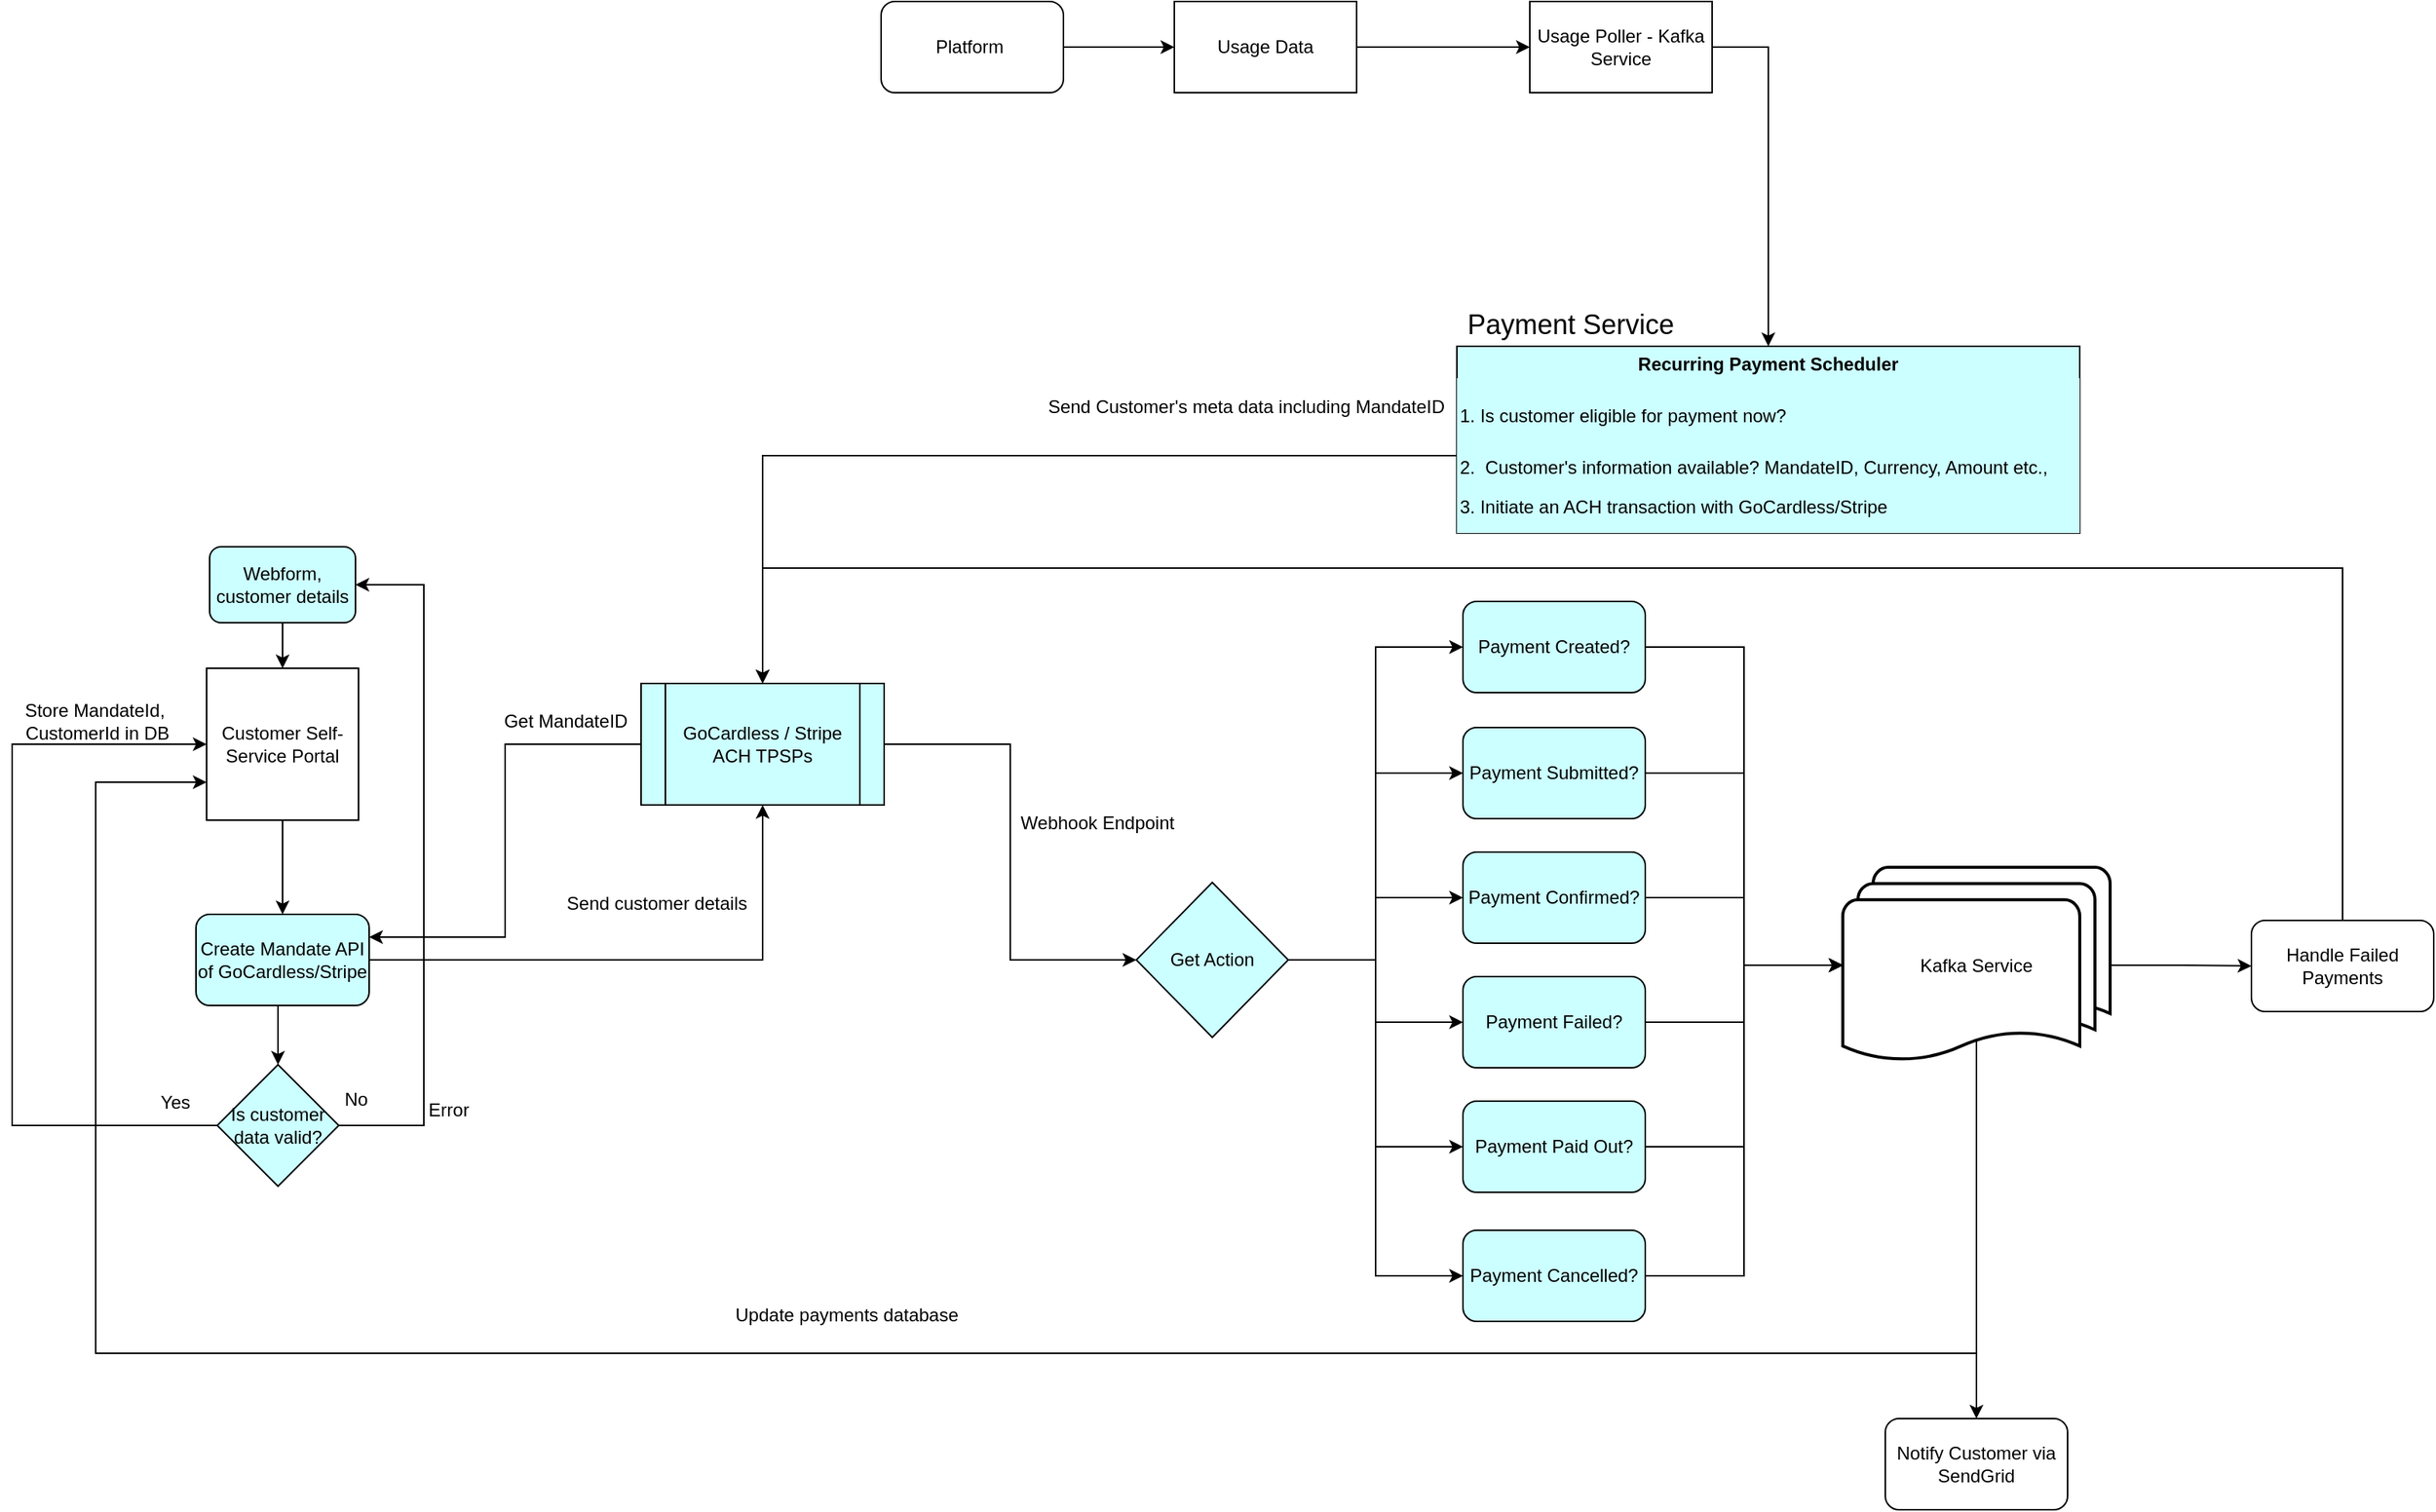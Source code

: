 <mxfile version="24.5.1" type="github">
  <diagram id="C5RBs43oDa-KdzZeNtuy" name="Page-1">
    <mxGraphModel dx="1714" dy="1546" grid="0" gridSize="10" guides="0" tooltips="1" connect="1" arrows="1" fold="1" page="0" pageScale="1" pageWidth="827" pageHeight="1169" math="0" shadow="0">
      <root>
        <mxCell id="WIyWlLk6GJQsqaUBKTNV-0" />
        <mxCell id="WIyWlLk6GJQsqaUBKTNV-1" parent="WIyWlLk6GJQsqaUBKTNV-0" />
        <mxCell id="0322WF2BFSAdIJVe4F3n-68" style="edgeStyle=orthogonalEdgeStyle;rounded=0;orthogonalLoop=1;jettySize=auto;html=1;exitX=0.5;exitY=1;exitDx=0;exitDy=0;entryX=0.5;entryY=0;entryDx=0;entryDy=0;" edge="1" parent="WIyWlLk6GJQsqaUBKTNV-1" source="0322WF2BFSAdIJVe4F3n-0" target="0322WF2BFSAdIJVe4F3n-4">
          <mxGeometry relative="1" as="geometry" />
        </mxCell>
        <mxCell id="0322WF2BFSAdIJVe4F3n-0" value="Customer Self-Service Portal" style="whiteSpace=wrap;html=1;aspect=fixed;" vertex="1" parent="WIyWlLk6GJQsqaUBKTNV-1">
          <mxGeometry x="364" y="290" width="100" height="100" as="geometry" />
        </mxCell>
        <mxCell id="0322WF2BFSAdIJVe4F3n-3" style="edgeStyle=orthogonalEdgeStyle;rounded=0;orthogonalLoop=1;jettySize=auto;html=1;exitX=0.5;exitY=1;exitDx=0;exitDy=0;entryX=0.5;entryY=0;entryDx=0;entryDy=0;" edge="1" parent="WIyWlLk6GJQsqaUBKTNV-1" source="0322WF2BFSAdIJVe4F3n-2" target="0322WF2BFSAdIJVe4F3n-0">
          <mxGeometry relative="1" as="geometry" />
        </mxCell>
        <mxCell id="0322WF2BFSAdIJVe4F3n-2" value="Webform, customer details" style="rounded=1;whiteSpace=wrap;html=1;fillColor=#CCFFFF;" vertex="1" parent="WIyWlLk6GJQsqaUBKTNV-1">
          <mxGeometry x="366" y="210" width="96" height="50" as="geometry" />
        </mxCell>
        <mxCell id="0322WF2BFSAdIJVe4F3n-12" style="edgeStyle=orthogonalEdgeStyle;rounded=0;orthogonalLoop=1;jettySize=auto;html=1;exitX=1;exitY=0.5;exitDx=0;exitDy=0;entryX=0.5;entryY=1;entryDx=0;entryDy=0;" edge="1" parent="WIyWlLk6GJQsqaUBKTNV-1" source="0322WF2BFSAdIJVe4F3n-4" target="0322WF2BFSAdIJVe4F3n-11">
          <mxGeometry relative="1" as="geometry" />
        </mxCell>
        <mxCell id="0322WF2BFSAdIJVe4F3n-64" style="edgeStyle=orthogonalEdgeStyle;rounded=0;orthogonalLoop=1;jettySize=auto;html=1;exitX=0.5;exitY=1;exitDx=0;exitDy=0;entryX=0.5;entryY=0;entryDx=0;entryDy=0;" edge="1" parent="WIyWlLk6GJQsqaUBKTNV-1" source="0322WF2BFSAdIJVe4F3n-4" target="0322WF2BFSAdIJVe4F3n-65">
          <mxGeometry relative="1" as="geometry">
            <mxPoint x="410.684" y="549.684" as="targetPoint" />
          </mxGeometry>
        </mxCell>
        <mxCell id="0322WF2BFSAdIJVe4F3n-4" value="Create Mandate API of GoCardless/Stripe" style="rounded=1;whiteSpace=wrap;html=1;fillColor=#CCFFFF;" vertex="1" parent="WIyWlLk6GJQsqaUBKTNV-1">
          <mxGeometry x="357" y="452" width="114" height="60" as="geometry" />
        </mxCell>
        <mxCell id="0322WF2BFSAdIJVe4F3n-7" value="Store MandateId,&lt;div&gt;&amp;nbsp;CustomerId in DB&lt;/div&gt;" style="text;html=1;align=center;verticalAlign=middle;resizable=0;points=[];autosize=1;strokeColor=none;fillColor=none;" vertex="1" parent="WIyWlLk6GJQsqaUBKTNV-1">
          <mxGeometry x="230" y="305" width="120" height="40" as="geometry" />
        </mxCell>
        <mxCell id="0322WF2BFSAdIJVe4F3n-8" value="Recurring Payment Scheduler" style="swimlane;whiteSpace=wrap;html=1;fillColor=#CCFFFF;" vertex="1" parent="WIyWlLk6GJQsqaUBKTNV-1">
          <mxGeometry x="1187" y="78" width="410" height="123" as="geometry">
            <mxRectangle x="650" y="280" width="200" height="30" as="alternateBounds" />
          </mxGeometry>
        </mxCell>
        <mxCell id="0322WF2BFSAdIJVe4F3n-10" value="&lt;h1 style=&quot;margin-top: 0px;&quot;&gt;&lt;span style=&quot;background-color: initial; font-size: 12px; font-weight: normal;&quot;&gt;1. Is customer eligible for payment now?&lt;/span&gt;&lt;br&gt;&lt;/h1&gt;&lt;p&gt;&lt;span style=&quot;background-color: initial;&quot;&gt;2.&amp;nbsp; Customer&#39;s information available? MandateID, Currency, Amount etc.,&lt;/span&gt;&lt;/p&gt;&lt;p&gt;&lt;span style=&quot;background-color: initial;&quot;&gt;3. Initiate an ACH transaction with GoCardless/Stripe&lt;/span&gt;&lt;/p&gt;&lt;div&gt;&lt;br style=&quot;text-align: center; text-wrap: nowrap;&quot;&gt;&lt;/div&gt;" style="text;html=1;whiteSpace=wrap;overflow=hidden;rounded=0;fillColor=#CCFFFF;" vertex="1" parent="0322WF2BFSAdIJVe4F3n-8">
          <mxGeometry y="21" width="410" height="102" as="geometry" />
        </mxCell>
        <mxCell id="0322WF2BFSAdIJVe4F3n-33" style="edgeStyle=orthogonalEdgeStyle;rounded=0;orthogonalLoop=1;jettySize=auto;html=1;exitX=1;exitY=0.5;exitDx=0;exitDy=0;entryX=0;entryY=0.5;entryDx=0;entryDy=0;" edge="1" parent="WIyWlLk6GJQsqaUBKTNV-1" source="0322WF2BFSAdIJVe4F3n-11" target="0322WF2BFSAdIJVe4F3n-34">
          <mxGeometry relative="1" as="geometry">
            <mxPoint x="926.8" y="331.6" as="targetPoint" />
          </mxGeometry>
        </mxCell>
        <mxCell id="0322WF2BFSAdIJVe4F3n-62" style="edgeStyle=orthogonalEdgeStyle;rounded=0;orthogonalLoop=1;jettySize=auto;html=1;exitX=0;exitY=0.5;exitDx=0;exitDy=0;entryX=1;entryY=0.25;entryDx=0;entryDy=0;" edge="1" parent="WIyWlLk6GJQsqaUBKTNV-1" source="0322WF2BFSAdIJVe4F3n-11" target="0322WF2BFSAdIJVe4F3n-4">
          <mxGeometry relative="1" as="geometry" />
        </mxCell>
        <mxCell id="0322WF2BFSAdIJVe4F3n-11" value="GoCardless / Stripe&lt;div&gt;ACH TPSPs&lt;/div&gt;" style="shape=process;whiteSpace=wrap;html=1;backgroundOutline=1;fillColor=#CCFFFF;" vertex="1" parent="WIyWlLk6GJQsqaUBKTNV-1">
          <mxGeometry x="650" y="300" width="160" height="80" as="geometry" />
        </mxCell>
        <mxCell id="0322WF2BFSAdIJVe4F3n-13" value="Send customer details" style="text;html=1;align=center;verticalAlign=middle;resizable=0;points=[];autosize=1;strokeColor=none;fillColor=none;" vertex="1" parent="WIyWlLk6GJQsqaUBKTNV-1">
          <mxGeometry x="590" y="430" width="140" height="30" as="geometry" />
        </mxCell>
        <mxCell id="0322WF2BFSAdIJVe4F3n-15" value="Get MandateID" style="text;html=1;align=center;verticalAlign=middle;resizable=0;points=[];autosize=1;strokeColor=none;fillColor=none;" vertex="1" parent="WIyWlLk6GJQsqaUBKTNV-1">
          <mxGeometry x="550" y="310" width="100" height="30" as="geometry" />
        </mxCell>
        <mxCell id="0322WF2BFSAdIJVe4F3n-20" value="&lt;font style=&quot;font-size: 18px;&quot;&gt;Payment Service&lt;/font&gt;" style="text;html=1;align=center;verticalAlign=middle;whiteSpace=wrap;rounded=0;" vertex="1" parent="WIyWlLk6GJQsqaUBKTNV-1">
          <mxGeometry x="1190" y="49" width="144" height="30" as="geometry" />
        </mxCell>
        <mxCell id="0322WF2BFSAdIJVe4F3n-23" style="edgeStyle=orthogonalEdgeStyle;rounded=0;orthogonalLoop=1;jettySize=auto;html=1;exitX=1;exitY=0.5;exitDx=0;exitDy=0;entryX=0;entryY=0.5;entryDx=0;entryDy=0;" edge="1" parent="WIyWlLk6GJQsqaUBKTNV-1" source="0322WF2BFSAdIJVe4F3n-21" target="0322WF2BFSAdIJVe4F3n-22">
          <mxGeometry relative="1" as="geometry" />
        </mxCell>
        <mxCell id="0322WF2BFSAdIJVe4F3n-21" value="Platform&amp;nbsp;" style="rounded=1;whiteSpace=wrap;html=1;" vertex="1" parent="WIyWlLk6GJQsqaUBKTNV-1">
          <mxGeometry x="808" y="-149" width="120" height="60" as="geometry" />
        </mxCell>
        <mxCell id="0322WF2BFSAdIJVe4F3n-24" style="edgeStyle=orthogonalEdgeStyle;rounded=0;orthogonalLoop=1;jettySize=auto;html=1;exitX=1;exitY=0.5;exitDx=0;exitDy=0;" edge="1" parent="WIyWlLk6GJQsqaUBKTNV-1" source="0322WF2BFSAdIJVe4F3n-25" target="0322WF2BFSAdIJVe4F3n-8">
          <mxGeometry relative="1" as="geometry">
            <mxPoint x="1380" y="77" as="targetPoint" />
          </mxGeometry>
        </mxCell>
        <mxCell id="0322WF2BFSAdIJVe4F3n-22" value="Usage Data" style="rounded=0;whiteSpace=wrap;html=1;" vertex="1" parent="WIyWlLk6GJQsqaUBKTNV-1">
          <mxGeometry x="1001" y="-149" width="120" height="60" as="geometry" />
        </mxCell>
        <mxCell id="0322WF2BFSAdIJVe4F3n-26" value="" style="edgeStyle=orthogonalEdgeStyle;rounded=0;orthogonalLoop=1;jettySize=auto;html=1;exitX=1;exitY=0.5;exitDx=0;exitDy=0;" edge="1" parent="WIyWlLk6GJQsqaUBKTNV-1" source="0322WF2BFSAdIJVe4F3n-22" target="0322WF2BFSAdIJVe4F3n-25">
          <mxGeometry relative="1" as="geometry">
            <mxPoint x="1121" y="-119" as="sourcePoint" />
            <mxPoint x="1458" y="119" as="targetPoint" />
          </mxGeometry>
        </mxCell>
        <mxCell id="0322WF2BFSAdIJVe4F3n-25" value="Usage Poller - Kafka Service" style="rounded=0;whiteSpace=wrap;html=1;" vertex="1" parent="WIyWlLk6GJQsqaUBKTNV-1">
          <mxGeometry x="1235" y="-149" width="120" height="60" as="geometry" />
        </mxCell>
        <mxCell id="0322WF2BFSAdIJVe4F3n-28" style="edgeStyle=orthogonalEdgeStyle;rounded=0;orthogonalLoop=1;jettySize=auto;html=1;exitX=0;exitY=0.5;exitDx=0;exitDy=0;entryX=0.5;entryY=0;entryDx=0;entryDy=0;" edge="1" parent="WIyWlLk6GJQsqaUBKTNV-1" source="0322WF2BFSAdIJVe4F3n-10" target="0322WF2BFSAdIJVe4F3n-11">
          <mxGeometry relative="1" as="geometry" />
        </mxCell>
        <mxCell id="0322WF2BFSAdIJVe4F3n-29" value="Send Customer&#39;s meta data including MandateID" style="text;html=1;align=center;verticalAlign=middle;resizable=0;points=[];autosize=1;strokeColor=none;fillColor=none;" vertex="1" parent="WIyWlLk6GJQsqaUBKTNV-1">
          <mxGeometry x="908" y="105" width="279" height="26" as="geometry" />
        </mxCell>
        <mxCell id="0322WF2BFSAdIJVe4F3n-31" value="Payment Created?" style="rounded=1;whiteSpace=wrap;html=1;fillColor=#CCFFFF;" vertex="1" parent="WIyWlLk6GJQsqaUBKTNV-1">
          <mxGeometry x="1191" y="246" width="120" height="60" as="geometry" />
        </mxCell>
        <mxCell id="0322WF2BFSAdIJVe4F3n-32" value="Payment Submitted?" style="rounded=1;whiteSpace=wrap;html=1;fillColor=#CCFFFF;" vertex="1" parent="WIyWlLk6GJQsqaUBKTNV-1">
          <mxGeometry x="1191" y="329" width="120" height="60" as="geometry" />
        </mxCell>
        <mxCell id="0322WF2BFSAdIJVe4F3n-36" style="edgeStyle=orthogonalEdgeStyle;rounded=0;orthogonalLoop=1;jettySize=auto;html=1;exitX=1;exitY=0.5;exitDx=0;exitDy=0;entryX=0;entryY=0.5;entryDx=0;entryDy=0;" edge="1" parent="WIyWlLk6GJQsqaUBKTNV-1" source="0322WF2BFSAdIJVe4F3n-34" target="0322WF2BFSAdIJVe4F3n-31">
          <mxGeometry relative="1" as="geometry" />
        </mxCell>
        <mxCell id="0322WF2BFSAdIJVe4F3n-37" style="edgeStyle=orthogonalEdgeStyle;rounded=0;orthogonalLoop=1;jettySize=auto;html=1;exitX=1;exitY=0.5;exitDx=0;exitDy=0;entryX=0;entryY=0.5;entryDx=0;entryDy=0;" edge="1" parent="WIyWlLk6GJQsqaUBKTNV-1" source="0322WF2BFSAdIJVe4F3n-34" target="0322WF2BFSAdIJVe4F3n-32">
          <mxGeometry relative="1" as="geometry" />
        </mxCell>
        <mxCell id="0322WF2BFSAdIJVe4F3n-42" style="edgeStyle=orthogonalEdgeStyle;rounded=0;orthogonalLoop=1;jettySize=auto;html=1;exitX=1;exitY=0.5;exitDx=0;exitDy=0;entryX=0;entryY=0.5;entryDx=0;entryDy=0;" edge="1" parent="WIyWlLk6GJQsqaUBKTNV-1" source="0322WF2BFSAdIJVe4F3n-34" target="0322WF2BFSAdIJVe4F3n-38">
          <mxGeometry relative="1" as="geometry" />
        </mxCell>
        <mxCell id="0322WF2BFSAdIJVe4F3n-43" style="edgeStyle=orthogonalEdgeStyle;rounded=0;orthogonalLoop=1;jettySize=auto;html=1;exitX=1;exitY=0.5;exitDx=0;exitDy=0;entryX=0;entryY=0.5;entryDx=0;entryDy=0;" edge="1" parent="WIyWlLk6GJQsqaUBKTNV-1" source="0322WF2BFSAdIJVe4F3n-34" target="0322WF2BFSAdIJVe4F3n-39">
          <mxGeometry relative="1" as="geometry" />
        </mxCell>
        <mxCell id="0322WF2BFSAdIJVe4F3n-44" style="edgeStyle=orthogonalEdgeStyle;rounded=0;orthogonalLoop=1;jettySize=auto;html=1;exitX=1;exitY=0.5;exitDx=0;exitDy=0;entryX=0;entryY=0.5;entryDx=0;entryDy=0;" edge="1" parent="WIyWlLk6GJQsqaUBKTNV-1" source="0322WF2BFSAdIJVe4F3n-34" target="0322WF2BFSAdIJVe4F3n-40">
          <mxGeometry relative="1" as="geometry" />
        </mxCell>
        <mxCell id="0322WF2BFSAdIJVe4F3n-45" style="edgeStyle=orthogonalEdgeStyle;rounded=0;orthogonalLoop=1;jettySize=auto;html=1;exitX=1;exitY=0.5;exitDx=0;exitDy=0;entryX=0;entryY=0.5;entryDx=0;entryDy=0;" edge="1" parent="WIyWlLk6GJQsqaUBKTNV-1" source="0322WF2BFSAdIJVe4F3n-34" target="0322WF2BFSAdIJVe4F3n-41">
          <mxGeometry relative="1" as="geometry" />
        </mxCell>
        <mxCell id="0322WF2BFSAdIJVe4F3n-34" value="Get Action" style="rhombus;whiteSpace=wrap;html=1;fillColor=#CCFFFF;" vertex="1" parent="WIyWlLk6GJQsqaUBKTNV-1">
          <mxGeometry x="976" y="431" width="100" height="102" as="geometry" />
        </mxCell>
        <mxCell id="0322WF2BFSAdIJVe4F3n-35" value="Webhook Endpoint" style="text;html=1;align=center;verticalAlign=middle;resizable=0;points=[];autosize=1;strokeColor=none;fillColor=none;" vertex="1" parent="WIyWlLk6GJQsqaUBKTNV-1">
          <mxGeometry x="890" y="379" width="119" height="26" as="geometry" />
        </mxCell>
        <mxCell id="0322WF2BFSAdIJVe4F3n-38" value="Payment Confirmed?" style="rounded=1;whiteSpace=wrap;html=1;fillColor=#CCFFFF;" vertex="1" parent="WIyWlLk6GJQsqaUBKTNV-1">
          <mxGeometry x="1191" y="411" width="120" height="60" as="geometry" />
        </mxCell>
        <mxCell id="0322WF2BFSAdIJVe4F3n-39" value="Payment Failed?" style="rounded=1;whiteSpace=wrap;html=1;fillColor=#CCFFFF;" vertex="1" parent="WIyWlLk6GJQsqaUBKTNV-1">
          <mxGeometry x="1191" y="493" width="120" height="60" as="geometry" />
        </mxCell>
        <mxCell id="0322WF2BFSAdIJVe4F3n-40" value="Payment Paid Out?" style="rounded=1;whiteSpace=wrap;html=1;fillColor=#CCFFFF;" vertex="1" parent="WIyWlLk6GJQsqaUBKTNV-1">
          <mxGeometry x="1191" y="575" width="120" height="60" as="geometry" />
        </mxCell>
        <mxCell id="0322WF2BFSAdIJVe4F3n-41" value="Payment Cancelled?" style="rounded=1;whiteSpace=wrap;html=1;fillColor=#CCFFFF;" vertex="1" parent="WIyWlLk6GJQsqaUBKTNV-1">
          <mxGeometry x="1191" y="660" width="120" height="60" as="geometry" />
        </mxCell>
        <mxCell id="0322WF2BFSAdIJVe4F3n-53" style="edgeStyle=orthogonalEdgeStyle;rounded=0;orthogonalLoop=1;jettySize=auto;html=1;exitX=0.5;exitY=0.88;exitDx=0;exitDy=0;exitPerimeter=0;entryX=0.5;entryY=0;entryDx=0;entryDy=0;" edge="1" parent="WIyWlLk6GJQsqaUBKTNV-1" source="0322WF2BFSAdIJVe4F3n-46" target="0322WF2BFSAdIJVe4F3n-54">
          <mxGeometry relative="1" as="geometry">
            <mxPoint x="1528.333" y="732.333" as="targetPoint" />
          </mxGeometry>
        </mxCell>
        <mxCell id="0322WF2BFSAdIJVe4F3n-55" style="edgeStyle=orthogonalEdgeStyle;rounded=0;orthogonalLoop=1;jettySize=auto;html=1;exitX=0.5;exitY=0.88;exitDx=0;exitDy=0;exitPerimeter=0;entryX=0;entryY=0.75;entryDx=0;entryDy=0;" edge="1" parent="WIyWlLk6GJQsqaUBKTNV-1" source="0322WF2BFSAdIJVe4F3n-46" target="0322WF2BFSAdIJVe4F3n-0">
          <mxGeometry relative="1" as="geometry">
            <Array as="points">
              <mxPoint x="1529" y="741" />
              <mxPoint x="291" y="741" />
              <mxPoint x="291" y="365" />
            </Array>
          </mxGeometry>
        </mxCell>
        <mxCell id="0322WF2BFSAdIJVe4F3n-57" style="edgeStyle=orthogonalEdgeStyle;rounded=0;orthogonalLoop=1;jettySize=auto;html=1;exitX=1;exitY=0.5;exitDx=0;exitDy=0;exitPerimeter=0;entryX=0;entryY=0.5;entryDx=0;entryDy=0;" edge="1" parent="WIyWlLk6GJQsqaUBKTNV-1" source="0322WF2BFSAdIJVe4F3n-46" target="0322WF2BFSAdIJVe4F3n-58">
          <mxGeometry relative="1" as="geometry">
            <mxPoint x="1718.0" y="485.429" as="targetPoint" />
          </mxGeometry>
        </mxCell>
        <mxCell id="0322WF2BFSAdIJVe4F3n-46" value="Kafka Service" style="strokeWidth=2;html=1;shape=mxgraph.flowchart.multi-document;whiteSpace=wrap;" vertex="1" parent="WIyWlLk6GJQsqaUBKTNV-1">
          <mxGeometry x="1441" y="421" width="176" height="129" as="geometry" />
        </mxCell>
        <mxCell id="0322WF2BFSAdIJVe4F3n-47" style="edgeStyle=orthogonalEdgeStyle;rounded=0;orthogonalLoop=1;jettySize=auto;html=1;exitX=1;exitY=0.5;exitDx=0;exitDy=0;entryX=0;entryY=0.5;entryDx=0;entryDy=0;entryPerimeter=0;" edge="1" parent="WIyWlLk6GJQsqaUBKTNV-1" source="0322WF2BFSAdIJVe4F3n-31" target="0322WF2BFSAdIJVe4F3n-46">
          <mxGeometry relative="1" as="geometry" />
        </mxCell>
        <mxCell id="0322WF2BFSAdIJVe4F3n-48" style="edgeStyle=orthogonalEdgeStyle;rounded=0;orthogonalLoop=1;jettySize=auto;html=1;exitX=1;exitY=0.5;exitDx=0;exitDy=0;entryX=0;entryY=0.5;entryDx=0;entryDy=0;entryPerimeter=0;" edge="1" parent="WIyWlLk6GJQsqaUBKTNV-1" source="0322WF2BFSAdIJVe4F3n-32" target="0322WF2BFSAdIJVe4F3n-46">
          <mxGeometry relative="1" as="geometry" />
        </mxCell>
        <mxCell id="0322WF2BFSAdIJVe4F3n-49" style="edgeStyle=orthogonalEdgeStyle;rounded=0;orthogonalLoop=1;jettySize=auto;html=1;exitX=1;exitY=0.5;exitDx=0;exitDy=0;entryX=0;entryY=0.5;entryDx=0;entryDy=0;entryPerimeter=0;" edge="1" parent="WIyWlLk6GJQsqaUBKTNV-1" source="0322WF2BFSAdIJVe4F3n-38" target="0322WF2BFSAdIJVe4F3n-46">
          <mxGeometry relative="1" as="geometry" />
        </mxCell>
        <mxCell id="0322WF2BFSAdIJVe4F3n-50" style="edgeStyle=orthogonalEdgeStyle;rounded=0;orthogonalLoop=1;jettySize=auto;html=1;exitX=1;exitY=0.5;exitDx=0;exitDy=0;entryX=0;entryY=0.5;entryDx=0;entryDy=0;entryPerimeter=0;" edge="1" parent="WIyWlLk6GJQsqaUBKTNV-1" source="0322WF2BFSAdIJVe4F3n-39" target="0322WF2BFSAdIJVe4F3n-46">
          <mxGeometry relative="1" as="geometry" />
        </mxCell>
        <mxCell id="0322WF2BFSAdIJVe4F3n-51" style="edgeStyle=orthogonalEdgeStyle;rounded=0;orthogonalLoop=1;jettySize=auto;html=1;exitX=1;exitY=0.5;exitDx=0;exitDy=0;entryX=0;entryY=0.5;entryDx=0;entryDy=0;entryPerimeter=0;" edge="1" parent="WIyWlLk6GJQsqaUBKTNV-1" source="0322WF2BFSAdIJVe4F3n-40" target="0322WF2BFSAdIJVe4F3n-46">
          <mxGeometry relative="1" as="geometry" />
        </mxCell>
        <mxCell id="0322WF2BFSAdIJVe4F3n-52" style="edgeStyle=orthogonalEdgeStyle;rounded=0;orthogonalLoop=1;jettySize=auto;html=1;exitX=1;exitY=0.5;exitDx=0;exitDy=0;entryX=0;entryY=0.5;entryDx=0;entryDy=0;entryPerimeter=0;" edge="1" parent="WIyWlLk6GJQsqaUBKTNV-1" source="0322WF2BFSAdIJVe4F3n-41" target="0322WF2BFSAdIJVe4F3n-46">
          <mxGeometry relative="1" as="geometry" />
        </mxCell>
        <mxCell id="0322WF2BFSAdIJVe4F3n-54" value="Notify Customer via SendGrid" style="rounded=1;whiteSpace=wrap;html=1;" vertex="1" parent="WIyWlLk6GJQsqaUBKTNV-1">
          <mxGeometry x="1469" y="784" width="120" height="60" as="geometry" />
        </mxCell>
        <mxCell id="0322WF2BFSAdIJVe4F3n-56" value="Update payments database" style="text;html=1;align=center;verticalAlign=middle;resizable=0;points=[];autosize=1;strokeColor=none;fillColor=none;" vertex="1" parent="WIyWlLk6GJQsqaUBKTNV-1">
          <mxGeometry x="702" y="703" width="165" height="26" as="geometry" />
        </mxCell>
        <mxCell id="0322WF2BFSAdIJVe4F3n-59" style="edgeStyle=orthogonalEdgeStyle;rounded=0;orthogonalLoop=1;jettySize=auto;html=1;exitX=0.5;exitY=0;exitDx=0;exitDy=0;entryX=0.5;entryY=0;entryDx=0;entryDy=0;" edge="1" parent="WIyWlLk6GJQsqaUBKTNV-1" source="0322WF2BFSAdIJVe4F3n-58" target="0322WF2BFSAdIJVe4F3n-11">
          <mxGeometry relative="1" as="geometry">
            <Array as="points">
              <mxPoint x="1770" y="224" />
              <mxPoint x="730" y="224" />
            </Array>
          </mxGeometry>
        </mxCell>
        <mxCell id="0322WF2BFSAdIJVe4F3n-58" value="Handle Failed Payments" style="rounded=1;whiteSpace=wrap;html=1;" vertex="1" parent="WIyWlLk6GJQsqaUBKTNV-1">
          <mxGeometry x="1710" y="456" width="120" height="60" as="geometry" />
        </mxCell>
        <mxCell id="0322WF2BFSAdIJVe4F3n-66" style="edgeStyle=orthogonalEdgeStyle;rounded=0;orthogonalLoop=1;jettySize=auto;html=1;exitX=0;exitY=0.5;exitDx=0;exitDy=0;entryX=0;entryY=0.5;entryDx=0;entryDy=0;" edge="1" parent="WIyWlLk6GJQsqaUBKTNV-1" source="0322WF2BFSAdIJVe4F3n-65" target="0322WF2BFSAdIJVe4F3n-0">
          <mxGeometry relative="1" as="geometry">
            <Array as="points">
              <mxPoint x="236" y="591" />
              <mxPoint x="236" y="340" />
            </Array>
          </mxGeometry>
        </mxCell>
        <mxCell id="0322WF2BFSAdIJVe4F3n-69" style="edgeStyle=orthogonalEdgeStyle;rounded=0;orthogonalLoop=1;jettySize=auto;html=1;exitX=1;exitY=0.5;exitDx=0;exitDy=0;entryX=1;entryY=0.5;entryDx=0;entryDy=0;" edge="1" parent="WIyWlLk6GJQsqaUBKTNV-1" source="0322WF2BFSAdIJVe4F3n-65" target="0322WF2BFSAdIJVe4F3n-2">
          <mxGeometry relative="1" as="geometry">
            <Array as="points">
              <mxPoint x="507" y="591" />
              <mxPoint x="507" y="235" />
            </Array>
          </mxGeometry>
        </mxCell>
        <mxCell id="0322WF2BFSAdIJVe4F3n-65" value="Is customer data valid?" style="rhombus;whiteSpace=wrap;html=1;fillColor=#CCFFFF;" vertex="1" parent="WIyWlLk6GJQsqaUBKTNV-1">
          <mxGeometry x="371" y="551" width="80" height="80" as="geometry" />
        </mxCell>
        <mxCell id="0322WF2BFSAdIJVe4F3n-67" value="Yes" style="text;html=1;align=center;verticalAlign=middle;resizable=0;points=[];autosize=1;strokeColor=none;fillColor=none;" vertex="1" parent="WIyWlLk6GJQsqaUBKTNV-1">
          <mxGeometry x="324" y="563" width="38" height="26" as="geometry" />
        </mxCell>
        <mxCell id="0322WF2BFSAdIJVe4F3n-70" value="No" style="text;html=1;align=center;verticalAlign=middle;resizable=0;points=[];autosize=1;strokeColor=none;fillColor=none;" vertex="1" parent="WIyWlLk6GJQsqaUBKTNV-1">
          <mxGeometry x="445" y="561" width="33" height="26" as="geometry" />
        </mxCell>
        <mxCell id="0322WF2BFSAdIJVe4F3n-71" value="Error" style="text;html=1;align=center;verticalAlign=middle;resizable=0;points=[];autosize=1;strokeColor=none;fillColor=none;" vertex="1" parent="WIyWlLk6GJQsqaUBKTNV-1">
          <mxGeometry x="500" y="568" width="45" height="26" as="geometry" />
        </mxCell>
      </root>
    </mxGraphModel>
  </diagram>
</mxfile>
